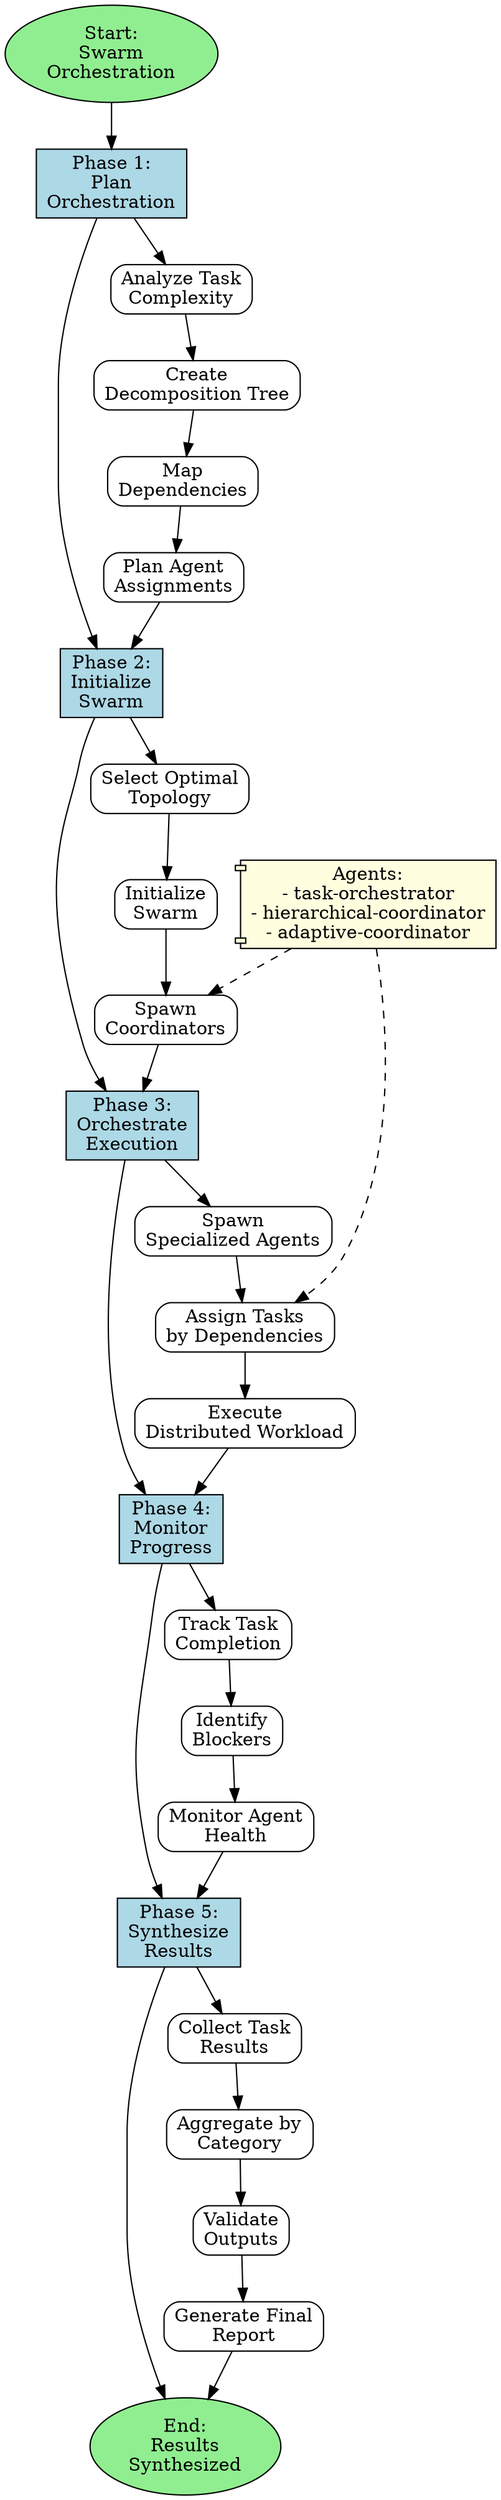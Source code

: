 digraph SwarmOrchestration {
  rankdir=TB;
  node [shape=box, style=rounded];

  start [label="Start:\nSwarm\nOrchestration", shape=ellipse, style=filled, fillcolor=lightgreen];

  phase1 [label="Phase 1:\nPlan\nOrchestration", style=filled, fillcolor=lightblue];
  phase2 [label="Phase 2:\nInitialize\nSwarm", style=filled, fillcolor=lightblue];
  phase3 [label="Phase 3:\nOrchestrate\nExecution", style=filled, fillcolor=lightblue];
  phase4 [label="Phase 4:\nMonitor\nProgress", style=filled, fillcolor=lightblue];
  phase5 [label="Phase 5:\nSynthesize\nResults", style=filled, fillcolor=lightblue];

  end [label="End:\nResults\nSynthesized", shape=ellipse, style=filled, fillcolor=lightgreen];

  // Phase 1 details
  p1_analyze [label="Analyze Task\nComplexity"];
  p1_decompose [label="Create\nDecomposition Tree"];
  p1_dependencies [label="Map\nDependencies"];
  p1_plan [label="Plan Agent\nAssignments"];

  // Phase 2 details
  p2_topology [label="Select Optimal\nTopology"];
  p2_init [label="Initialize\nSwarm"];
  p2_coordinators [label="Spawn\nCoordinators"];

  // Phase 3 details
  p3_spawn [label="Spawn\nSpecialized Agents"];
  p3_assign [label="Assign Tasks\nby Dependencies"];
  p3_execute [label="Execute\nDistributed Workload"];

  // Phase 4 details
  p4_track [label="Track Task\nCompletion"];
  p4_blockers [label="Identify\nBlockers"];
  p4_health [label="Monitor Agent\nHealth"];

  // Phase 5 details
  p5_collect [label="Collect Task\nResults"];
  p5_aggregate [label="Aggregate by\nCategory"];
  p5_validate [label="Validate\nOutputs"];
  p5_report [label="Generate Final\nReport"];

  // Main flow
  start -> phase1 -> phase2 -> phase3 -> phase4 -> phase5 -> end;

  // Phase flows
  phase1 -> p1_analyze -> p1_decompose -> p1_dependencies -> p1_plan -> phase2;
  phase2 -> p2_topology -> p2_init -> p2_coordinators -> phase3;
  phase3 -> p3_spawn -> p3_assign -> p3_execute -> phase4;
  phase4 -> p4_track -> p4_blockers -> p4_health -> phase5;
  phase5 -> p5_collect -> p5_aggregate -> p5_validate -> p5_report -> end;

  // Agents
  agents [label="Agents:\n- task-orchestrator\n- hierarchical-coordinator\n- adaptive-coordinator", shape=component, style=filled, fillcolor=lightyellow];
  agents -> p2_coordinators [style=dashed];
  agents -> p3_assign [style=dashed];
}
